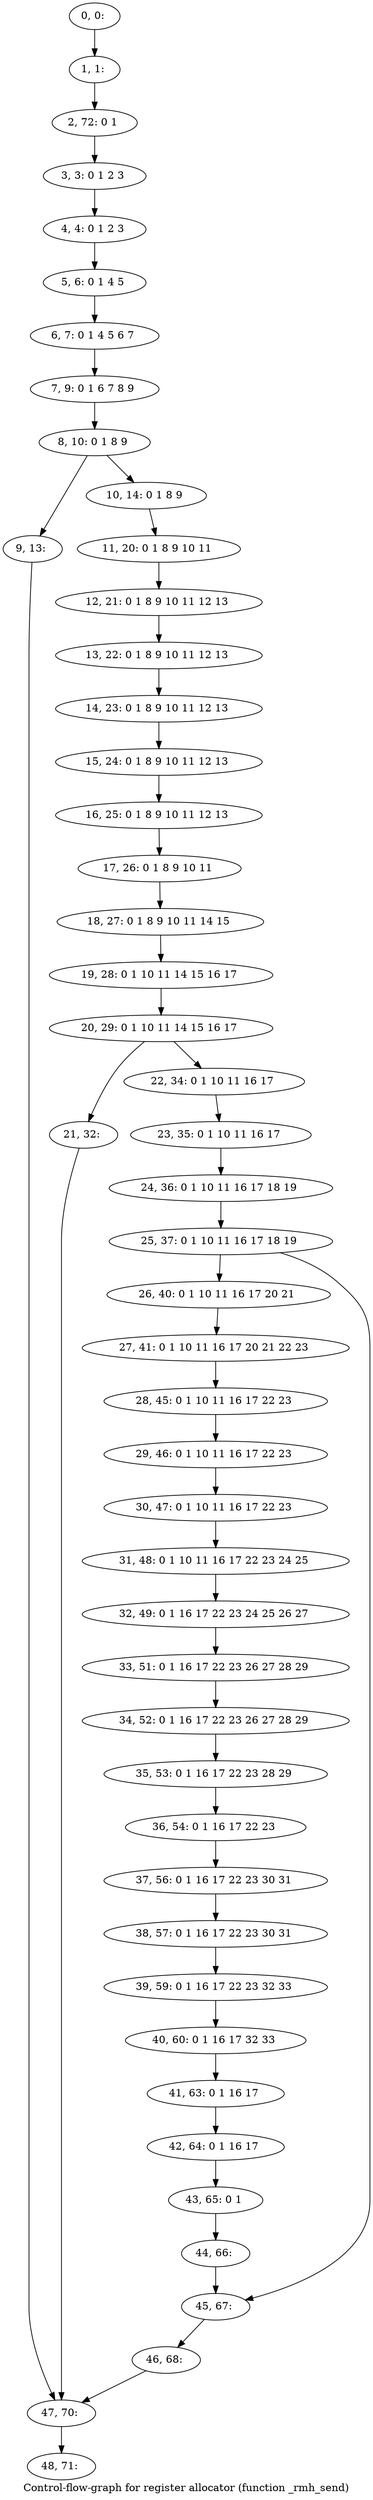 digraph G {
graph [label="Control-flow-graph for register allocator (function _rmh_send)"]
0[label="0, 0: "];
1[label="1, 1: "];
2[label="2, 72: 0 1 "];
3[label="3, 3: 0 1 2 3 "];
4[label="4, 4: 0 1 2 3 "];
5[label="5, 6: 0 1 4 5 "];
6[label="6, 7: 0 1 4 5 6 7 "];
7[label="7, 9: 0 1 6 7 8 9 "];
8[label="8, 10: 0 1 8 9 "];
9[label="9, 13: "];
10[label="10, 14: 0 1 8 9 "];
11[label="11, 20: 0 1 8 9 10 11 "];
12[label="12, 21: 0 1 8 9 10 11 12 13 "];
13[label="13, 22: 0 1 8 9 10 11 12 13 "];
14[label="14, 23: 0 1 8 9 10 11 12 13 "];
15[label="15, 24: 0 1 8 9 10 11 12 13 "];
16[label="16, 25: 0 1 8 9 10 11 12 13 "];
17[label="17, 26: 0 1 8 9 10 11 "];
18[label="18, 27: 0 1 8 9 10 11 14 15 "];
19[label="19, 28: 0 1 10 11 14 15 16 17 "];
20[label="20, 29: 0 1 10 11 14 15 16 17 "];
21[label="21, 32: "];
22[label="22, 34: 0 1 10 11 16 17 "];
23[label="23, 35: 0 1 10 11 16 17 "];
24[label="24, 36: 0 1 10 11 16 17 18 19 "];
25[label="25, 37: 0 1 10 11 16 17 18 19 "];
26[label="26, 40: 0 1 10 11 16 17 20 21 "];
27[label="27, 41: 0 1 10 11 16 17 20 21 22 23 "];
28[label="28, 45: 0 1 10 11 16 17 22 23 "];
29[label="29, 46: 0 1 10 11 16 17 22 23 "];
30[label="30, 47: 0 1 10 11 16 17 22 23 "];
31[label="31, 48: 0 1 10 11 16 17 22 23 24 25 "];
32[label="32, 49: 0 1 16 17 22 23 24 25 26 27 "];
33[label="33, 51: 0 1 16 17 22 23 26 27 28 29 "];
34[label="34, 52: 0 1 16 17 22 23 26 27 28 29 "];
35[label="35, 53: 0 1 16 17 22 23 28 29 "];
36[label="36, 54: 0 1 16 17 22 23 "];
37[label="37, 56: 0 1 16 17 22 23 30 31 "];
38[label="38, 57: 0 1 16 17 22 23 30 31 "];
39[label="39, 59: 0 1 16 17 22 23 32 33 "];
40[label="40, 60: 0 1 16 17 32 33 "];
41[label="41, 63: 0 1 16 17 "];
42[label="42, 64: 0 1 16 17 "];
43[label="43, 65: 0 1 "];
44[label="44, 66: "];
45[label="45, 67: "];
46[label="46, 68: "];
47[label="47, 70: "];
48[label="48, 71: "];
0->1 ;
1->2 ;
2->3 ;
3->4 ;
4->5 ;
5->6 ;
6->7 ;
7->8 ;
8->9 ;
8->10 ;
9->47 ;
10->11 ;
11->12 ;
12->13 ;
13->14 ;
14->15 ;
15->16 ;
16->17 ;
17->18 ;
18->19 ;
19->20 ;
20->21 ;
20->22 ;
21->47 ;
22->23 ;
23->24 ;
24->25 ;
25->26 ;
25->45 ;
26->27 ;
27->28 ;
28->29 ;
29->30 ;
30->31 ;
31->32 ;
32->33 ;
33->34 ;
34->35 ;
35->36 ;
36->37 ;
37->38 ;
38->39 ;
39->40 ;
40->41 ;
41->42 ;
42->43 ;
43->44 ;
44->45 ;
45->46 ;
46->47 ;
47->48 ;
}
